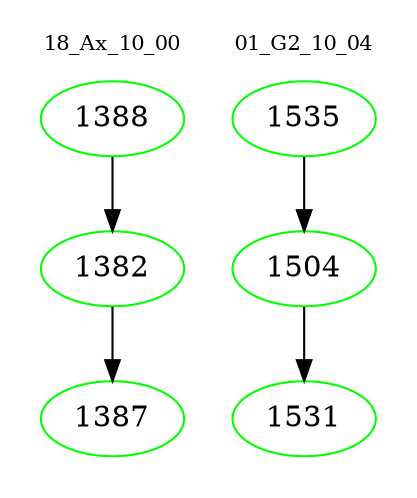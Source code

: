 digraph{
subgraph cluster_0 {
color = white
label = "18_Ax_10_00";
fontsize=10;
T0_1388 [label="1388", color="green"]
T0_1388 -> T0_1382 [color="black"]
T0_1382 [label="1382", color="green"]
T0_1382 -> T0_1387 [color="black"]
T0_1387 [label="1387", color="green"]
}
subgraph cluster_1 {
color = white
label = "01_G2_10_04";
fontsize=10;
T1_1535 [label="1535", color="green"]
T1_1535 -> T1_1504 [color="black"]
T1_1504 [label="1504", color="green"]
T1_1504 -> T1_1531 [color="black"]
T1_1531 [label="1531", color="green"]
}
}
